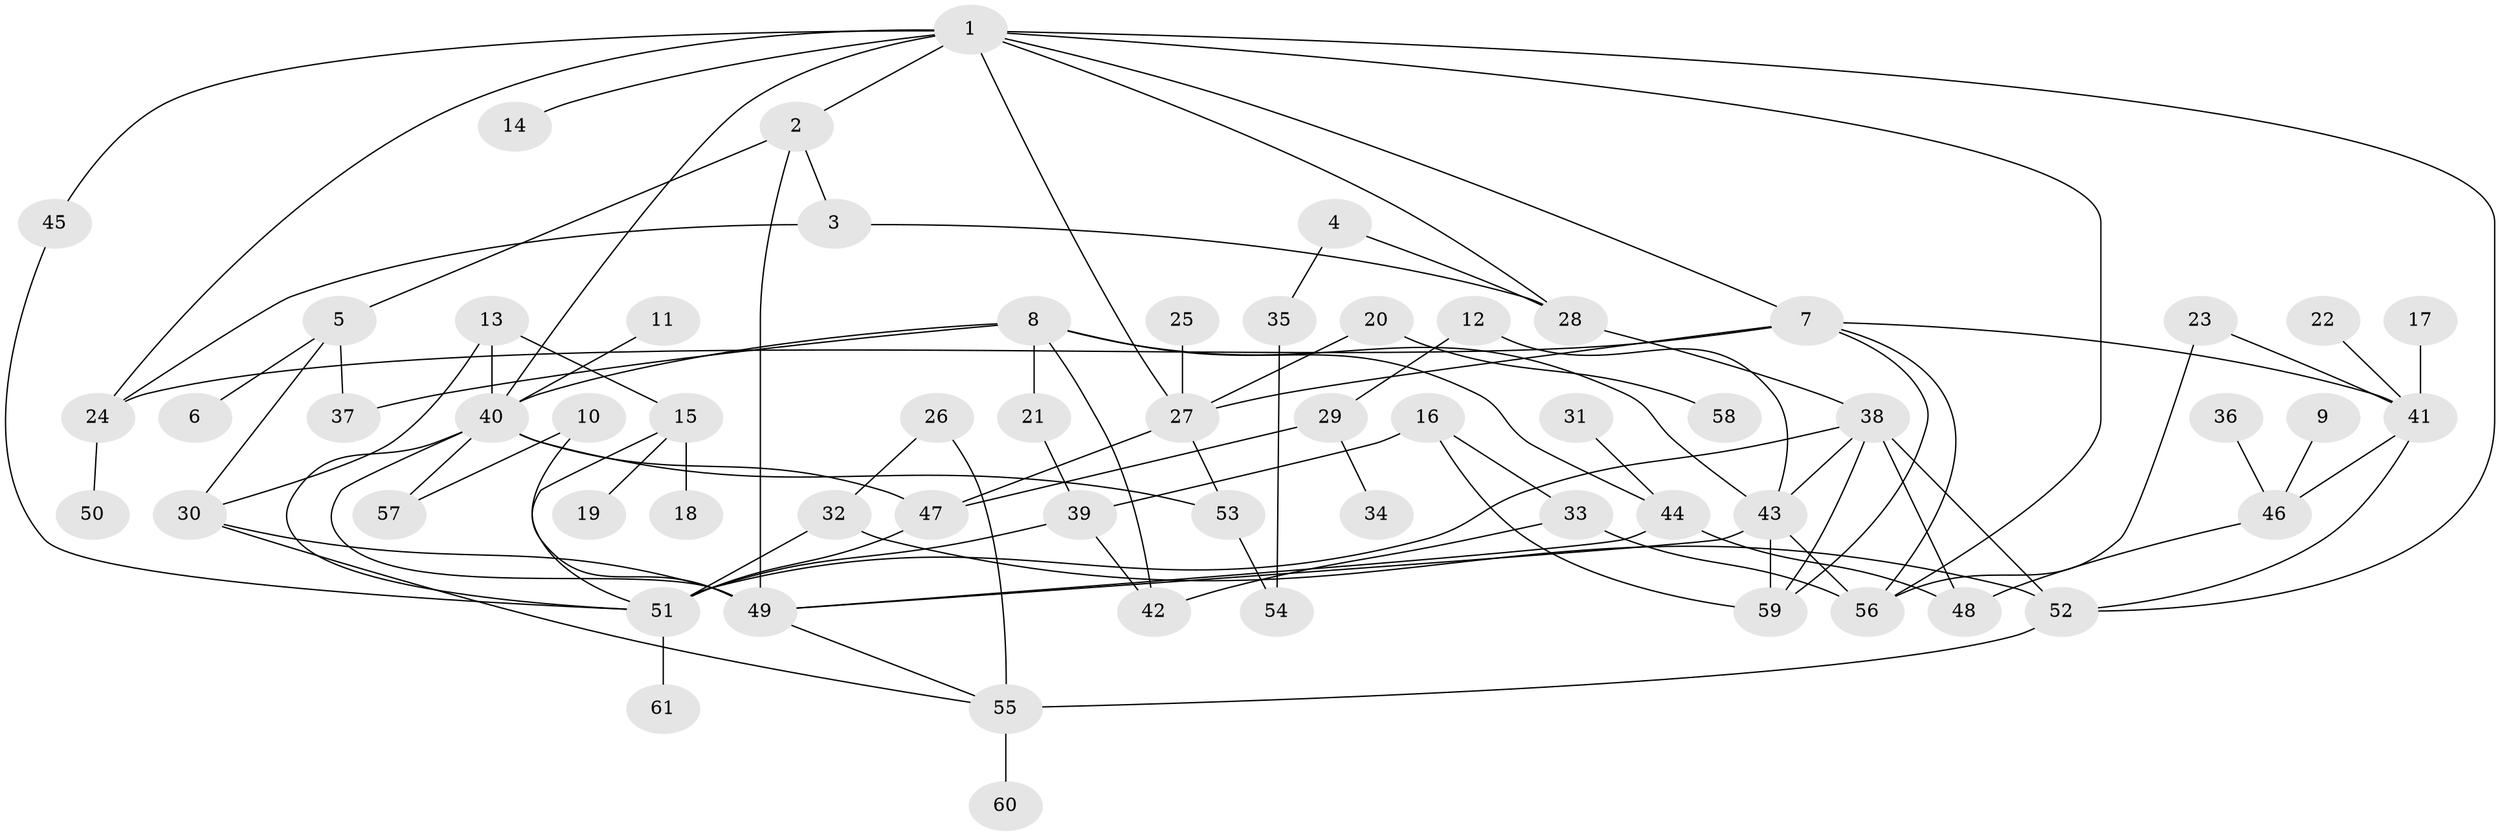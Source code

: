 // original degree distribution, {5: 0.02459016393442623, 6: 0.04918032786885246, 4: 0.1557377049180328, 2: 0.16393442622950818, 10: 0.00819672131147541, 7: 0.00819672131147541, 3: 0.27049180327868855, 1: 0.319672131147541}
// Generated by graph-tools (version 1.1) at 2025/25/03/09/25 03:25:34]
// undirected, 61 vertices, 98 edges
graph export_dot {
graph [start="1"]
  node [color=gray90,style=filled];
  1;
  2;
  3;
  4;
  5;
  6;
  7;
  8;
  9;
  10;
  11;
  12;
  13;
  14;
  15;
  16;
  17;
  18;
  19;
  20;
  21;
  22;
  23;
  24;
  25;
  26;
  27;
  28;
  29;
  30;
  31;
  32;
  33;
  34;
  35;
  36;
  37;
  38;
  39;
  40;
  41;
  42;
  43;
  44;
  45;
  46;
  47;
  48;
  49;
  50;
  51;
  52;
  53;
  54;
  55;
  56;
  57;
  58;
  59;
  60;
  61;
  1 -- 2 [weight=1.0];
  1 -- 7 [weight=1.0];
  1 -- 14 [weight=1.0];
  1 -- 24 [weight=1.0];
  1 -- 27 [weight=1.0];
  1 -- 28 [weight=1.0];
  1 -- 40 [weight=1.0];
  1 -- 45 [weight=1.0];
  1 -- 52 [weight=1.0];
  1 -- 56 [weight=1.0];
  2 -- 3 [weight=1.0];
  2 -- 5 [weight=1.0];
  2 -- 49 [weight=1.0];
  3 -- 24 [weight=1.0];
  3 -- 28 [weight=1.0];
  4 -- 28 [weight=1.0];
  4 -- 35 [weight=1.0];
  5 -- 6 [weight=1.0];
  5 -- 30 [weight=1.0];
  5 -- 37 [weight=1.0];
  7 -- 24 [weight=1.0];
  7 -- 27 [weight=1.0];
  7 -- 41 [weight=1.0];
  7 -- 56 [weight=1.0];
  7 -- 59 [weight=1.0];
  8 -- 21 [weight=1.0];
  8 -- 37 [weight=1.0];
  8 -- 40 [weight=1.0];
  8 -- 42 [weight=1.0];
  8 -- 43 [weight=1.0];
  8 -- 44 [weight=1.0];
  9 -- 46 [weight=1.0];
  10 -- 49 [weight=1.0];
  10 -- 57 [weight=1.0];
  11 -- 40 [weight=1.0];
  12 -- 29 [weight=1.0];
  12 -- 43 [weight=1.0];
  13 -- 15 [weight=1.0];
  13 -- 30 [weight=1.0];
  13 -- 40 [weight=1.0];
  15 -- 18 [weight=1.0];
  15 -- 19 [weight=1.0];
  15 -- 51 [weight=1.0];
  16 -- 33 [weight=1.0];
  16 -- 39 [weight=1.0];
  16 -- 59 [weight=1.0];
  17 -- 41 [weight=1.0];
  20 -- 27 [weight=1.0];
  20 -- 58 [weight=1.0];
  21 -- 39 [weight=1.0];
  22 -- 41 [weight=1.0];
  23 -- 41 [weight=1.0];
  23 -- 56 [weight=1.0];
  24 -- 50 [weight=1.0];
  25 -- 27 [weight=1.0];
  26 -- 32 [weight=1.0];
  26 -- 55 [weight=2.0];
  27 -- 47 [weight=1.0];
  27 -- 53 [weight=1.0];
  28 -- 38 [weight=1.0];
  29 -- 34 [weight=1.0];
  29 -- 47 [weight=1.0];
  30 -- 49 [weight=2.0];
  30 -- 55 [weight=1.0];
  31 -- 44 [weight=1.0];
  32 -- 51 [weight=1.0];
  32 -- 52 [weight=1.0];
  33 -- 42 [weight=1.0];
  33 -- 56 [weight=1.0];
  35 -- 54 [weight=1.0];
  36 -- 46 [weight=1.0];
  38 -- 43 [weight=1.0];
  38 -- 48 [weight=1.0];
  38 -- 51 [weight=1.0];
  38 -- 52 [weight=1.0];
  38 -- 59 [weight=1.0];
  39 -- 42 [weight=1.0];
  39 -- 51 [weight=1.0];
  40 -- 47 [weight=1.0];
  40 -- 49 [weight=1.0];
  40 -- 51 [weight=1.0];
  40 -- 53 [weight=1.0];
  40 -- 57 [weight=1.0];
  41 -- 46 [weight=1.0];
  41 -- 52 [weight=1.0];
  43 -- 49 [weight=1.0];
  43 -- 56 [weight=1.0];
  43 -- 59 [weight=1.0];
  44 -- 48 [weight=1.0];
  44 -- 49 [weight=1.0];
  45 -- 51 [weight=1.0];
  46 -- 48 [weight=1.0];
  47 -- 51 [weight=1.0];
  49 -- 55 [weight=1.0];
  51 -- 61 [weight=1.0];
  52 -- 55 [weight=1.0];
  53 -- 54 [weight=1.0];
  55 -- 60 [weight=1.0];
}
